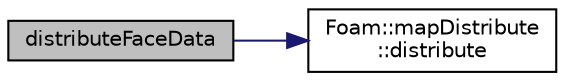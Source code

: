 digraph "distributeFaceData"
{
  bgcolor="transparent";
  edge [fontname="Helvetica",fontsize="10",labelfontname="Helvetica",labelfontsize="10"];
  node [fontname="Helvetica",fontsize="10",shape=record];
  rankdir="LR";
  Node89 [label="distributeFaceData",height=0.2,width=0.4,color="black", fillcolor="grey75", style="filled", fontcolor="black"];
  Node89 -> Node90 [color="midnightblue",fontsize="10",style="solid",fontname="Helvetica"];
  Node90 [label="Foam::mapDistribute\l::distribute",height=0.2,width=0.4,color="black",URL="$a28513.html#a93e1a643307eb8869f583019ca92cec2",tooltip="Distribute data using default commsType. "];
}
